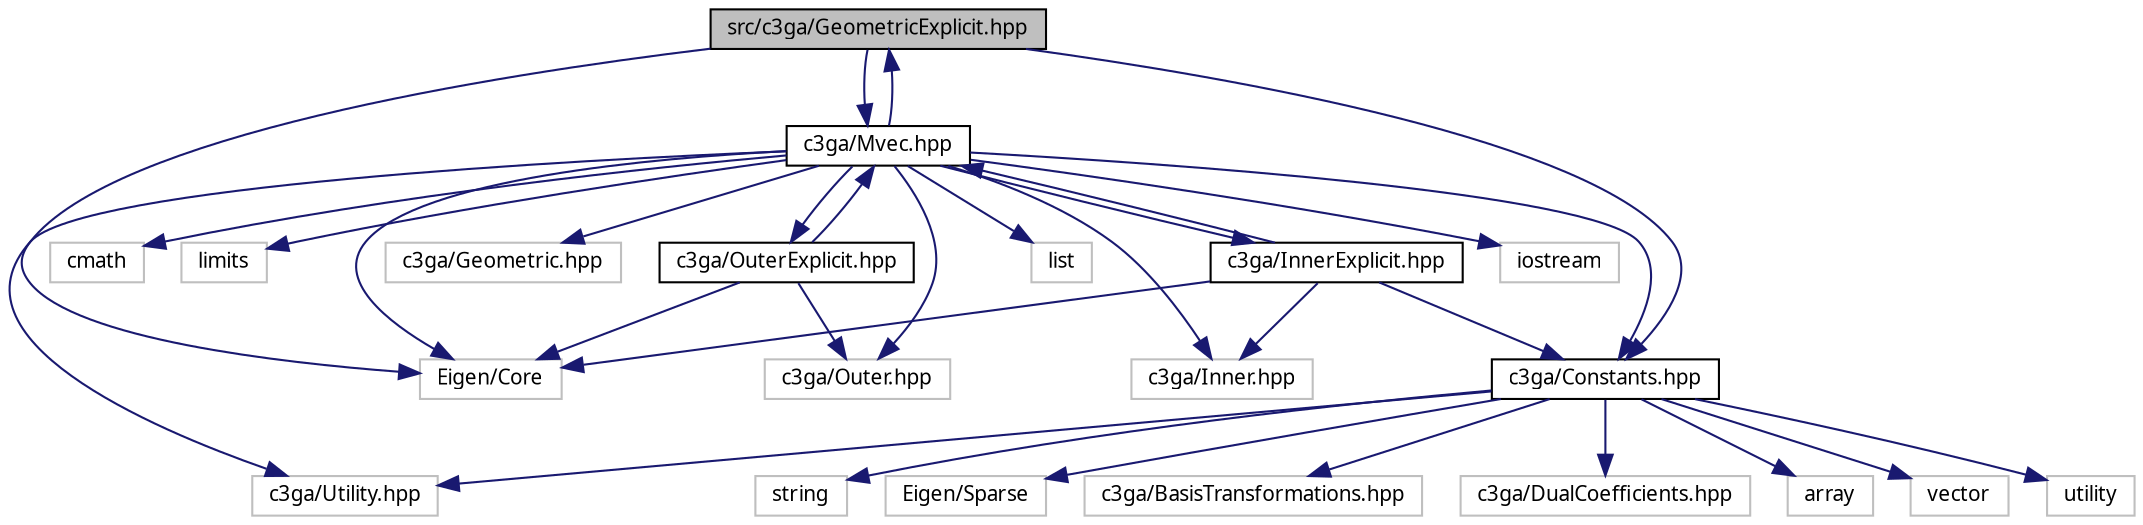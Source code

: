 digraph "src/c3ga/GeometricExplicit.hpp"
{
 // LATEX_PDF_SIZE
  bgcolor="transparent";
  edge [fontname="Helvetica#FreeSans",fontsize="10",labelfontname="Helvetica#FreeSans",labelfontsize="10"];
  node [fontname="Helvetica#FreeSans",fontsize="10",shape=record];
  Node1 [label="src/c3ga/GeometricExplicit.hpp",height=0.2,width=0.4,color="black", fillcolor="grey75", style="filled", fontcolor="black",tooltip="Explicit precomputed per grades geometric products of c3ga."];
  Node1 -> Node2 [color="midnightblue",fontsize="10",style="solid",fontname="Helvetica#FreeSans"];
  Node2 [label="Eigen/Core",height=0.2,width=0.4,color="grey75",tooltip=" "];
  Node1 -> Node3 [color="midnightblue",fontsize="10",style="solid",fontname="Helvetica#FreeSans"];
  Node3 [label="c3ga/Mvec.hpp",height=0.2,width=0.4,color="black",URL="$Mvec_8hpp.html",tooltip="Class to define a multivector and its basic operators in the Geometric algebra of c3ga."];
  Node3 -> Node2 [color="midnightblue",fontsize="10",style="solid",fontname="Helvetica#FreeSans"];
  Node3 -> Node4 [color="midnightblue",fontsize="10",style="solid",fontname="Helvetica#FreeSans"];
  Node4 [label="list",height=0.2,width=0.4,color="grey75",tooltip=" "];
  Node3 -> Node5 [color="midnightblue",fontsize="10",style="solid",fontname="Helvetica#FreeSans"];
  Node5 [label="iostream",height=0.2,width=0.4,color="grey75",tooltip=" "];
  Node3 -> Node6 [color="midnightblue",fontsize="10",style="solid",fontname="Helvetica#FreeSans"];
  Node6 [label="cmath",height=0.2,width=0.4,color="grey75",tooltip=" "];
  Node3 -> Node7 [color="midnightblue",fontsize="10",style="solid",fontname="Helvetica#FreeSans"];
  Node7 [label="limits",height=0.2,width=0.4,color="grey75",tooltip=" "];
  Node3 -> Node8 [color="midnightblue",fontsize="10",style="solid",fontname="Helvetica#FreeSans"];
  Node8 [label="c3ga/Utility.hpp",height=0.2,width=0.4,color="grey75",tooltip=" "];
  Node3 -> Node9 [color="midnightblue",fontsize="10",style="solid",fontname="Helvetica#FreeSans"];
  Node9 [label="c3ga/Constants.hpp",height=0.2,width=0.4,color="black",URL="$Constants_8hpp.html",tooltip="Constant values and data related to the specified geometric algebra (c3ga)"];
  Node9 -> Node10 [color="midnightblue",fontsize="10",style="solid",fontname="Helvetica#FreeSans"];
  Node10 [label="array",height=0.2,width=0.4,color="grey75",tooltip=" "];
  Node9 -> Node11 [color="midnightblue",fontsize="10",style="solid",fontname="Helvetica#FreeSans"];
  Node11 [label="vector",height=0.2,width=0.4,color="grey75",tooltip=" "];
  Node9 -> Node12 [color="midnightblue",fontsize="10",style="solid",fontname="Helvetica#FreeSans"];
  Node12 [label="utility",height=0.2,width=0.4,color="grey75",tooltip=" "];
  Node9 -> Node13 [color="midnightblue",fontsize="10",style="solid",fontname="Helvetica#FreeSans"];
  Node13 [label="string",height=0.2,width=0.4,color="grey75",tooltip=" "];
  Node9 -> Node14 [color="midnightblue",fontsize="10",style="solid",fontname="Helvetica#FreeSans"];
  Node14 [label="Eigen/Sparse",height=0.2,width=0.4,color="grey75",tooltip=" "];
  Node9 -> Node8 [color="midnightblue",fontsize="10",style="solid",fontname="Helvetica#FreeSans"];
  Node9 -> Node15 [color="midnightblue",fontsize="10",style="solid",fontname="Helvetica#FreeSans"];
  Node15 [label="c3ga/BasisTransformations.hpp",height=0.2,width=0.4,color="grey75",tooltip=" "];
  Node9 -> Node16 [color="midnightblue",fontsize="10",style="solid",fontname="Helvetica#FreeSans"];
  Node16 [label="c3ga/DualCoefficients.hpp",height=0.2,width=0.4,color="grey75",tooltip=" "];
  Node3 -> Node17 [color="midnightblue",fontsize="10",style="solid",fontname="Helvetica#FreeSans"];
  Node17 [label="c3ga/Outer.hpp",height=0.2,width=0.4,color="grey75",tooltip=" "];
  Node3 -> Node18 [color="midnightblue",fontsize="10",style="solid",fontname="Helvetica#FreeSans"];
  Node18 [label="c3ga/Inner.hpp",height=0.2,width=0.4,color="grey75",tooltip=" "];
  Node3 -> Node19 [color="midnightblue",fontsize="10",style="solid",fontname="Helvetica#FreeSans"];
  Node19 [label="c3ga/Geometric.hpp",height=0.2,width=0.4,color="grey75",tooltip=" "];
  Node3 -> Node20 [color="midnightblue",fontsize="10",style="solid",fontname="Helvetica#FreeSans"];
  Node20 [label="c3ga/OuterExplicit.hpp",height=0.2,width=0.4,color="black",URL="$OuterExplicit_8hpp.html",tooltip="Explicit precomputed per grades outer product."];
  Node20 -> Node2 [color="midnightblue",fontsize="10",style="solid",fontname="Helvetica#FreeSans"];
  Node20 -> Node3 [color="midnightblue",fontsize="10",style="solid",fontname="Helvetica#FreeSans"];
  Node20 -> Node17 [color="midnightblue",fontsize="10",style="solid",fontname="Helvetica#FreeSans"];
  Node3 -> Node21 [color="midnightblue",fontsize="10",style="solid",fontname="Helvetica#FreeSans"];
  Node21 [label="c3ga/InnerExplicit.hpp",height=0.2,width=0.4,color="black",URL="$InnerExplicit_8hpp.html",tooltip="Explicit precomputed per grades inner products of c3ga."];
  Node21 -> Node2 [color="midnightblue",fontsize="10",style="solid",fontname="Helvetica#FreeSans"];
  Node21 -> Node3 [color="midnightblue",fontsize="10",style="solid",fontname="Helvetica#FreeSans"];
  Node21 -> Node18 [color="midnightblue",fontsize="10",style="solid",fontname="Helvetica#FreeSans"];
  Node21 -> Node9 [color="midnightblue",fontsize="10",style="solid",fontname="Helvetica#FreeSans"];
  Node3 -> Node1 [color="midnightblue",fontsize="10",style="solid",fontname="Helvetica#FreeSans"];
  Node1 -> Node9 [color="midnightblue",fontsize="10",style="solid",fontname="Helvetica#FreeSans"];
}
